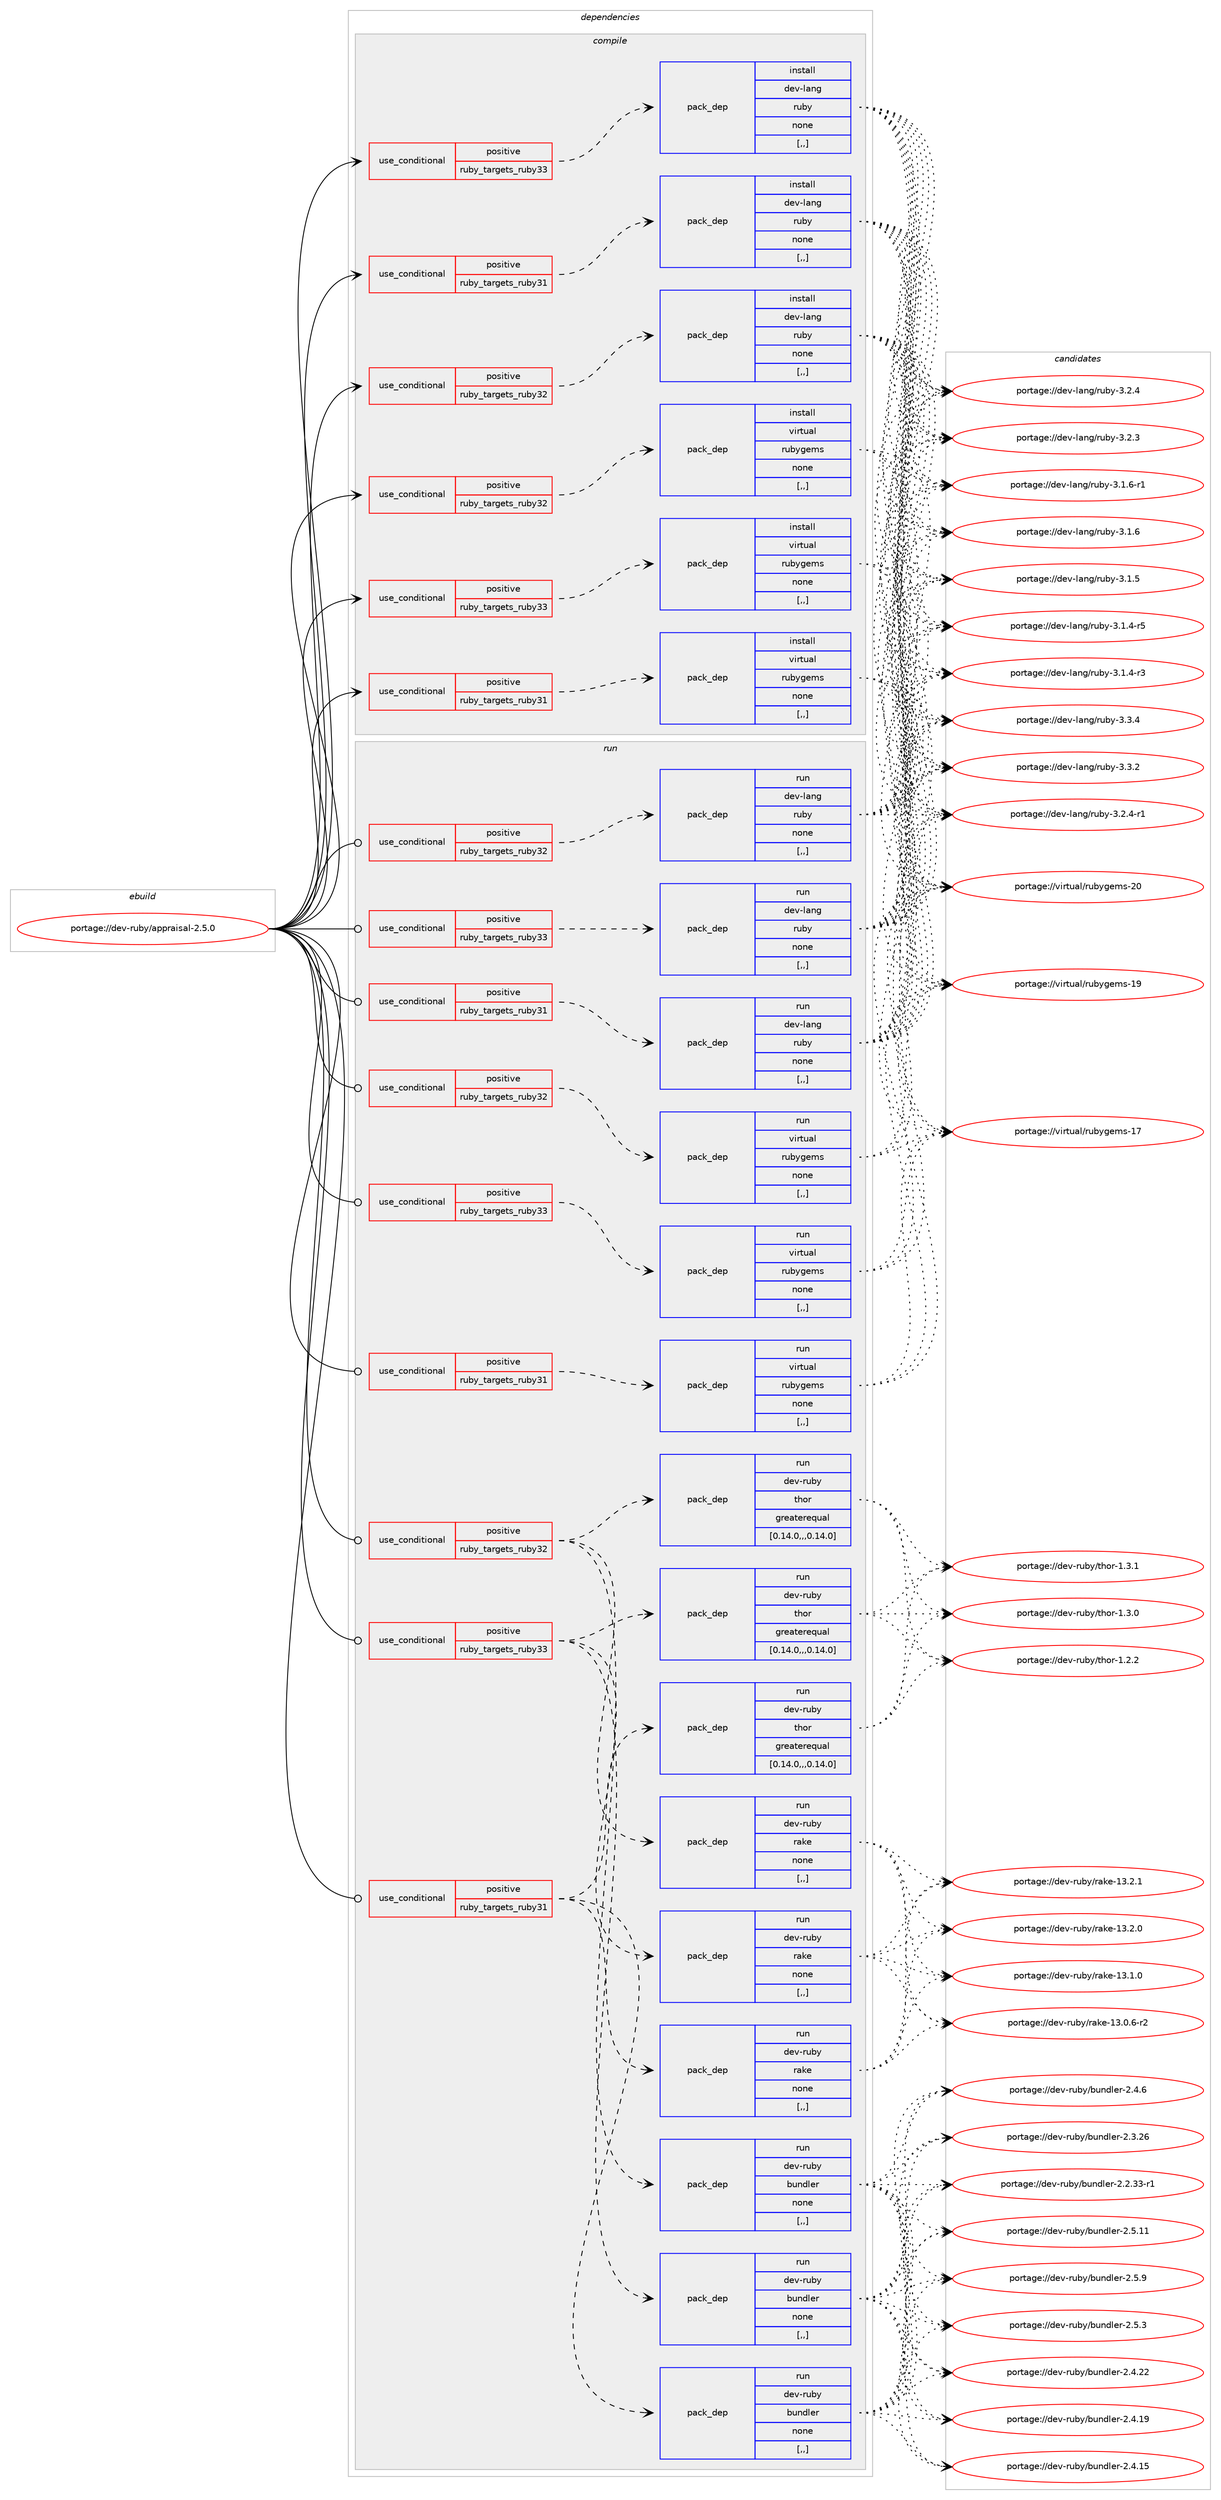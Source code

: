 digraph prolog {

# *************
# Graph options
# *************

newrank=true;
concentrate=true;
compound=true;
graph [rankdir=LR,fontname=Helvetica,fontsize=10,ranksep=1.5];#, ranksep=2.5, nodesep=0.2];
edge  [arrowhead=vee];
node  [fontname=Helvetica,fontsize=10];

# **********
# The ebuild
# **********

subgraph cluster_leftcol {
color=gray;
label=<<i>ebuild</i>>;
id [label="portage://dev-ruby/appraisal-2.5.0", color=red, width=4, href="../dev-ruby/appraisal-2.5.0.svg"];
}

# ****************
# The dependencies
# ****************

subgraph cluster_midcol {
color=gray;
label=<<i>dependencies</i>>;
subgraph cluster_compile {
fillcolor="#eeeeee";
style=filled;
label=<<i>compile</i>>;
subgraph cond44198 {
dependency175991 [label=<<TABLE BORDER="0" CELLBORDER="1" CELLSPACING="0" CELLPADDING="4"><TR><TD ROWSPAN="3" CELLPADDING="10">use_conditional</TD></TR><TR><TD>positive</TD></TR><TR><TD>ruby_targets_ruby31</TD></TR></TABLE>>, shape=none, color=red];
subgraph pack130504 {
dependency175992 [label=<<TABLE BORDER="0" CELLBORDER="1" CELLSPACING="0" CELLPADDING="4" WIDTH="220"><TR><TD ROWSPAN="6" CELLPADDING="30">pack_dep</TD></TR><TR><TD WIDTH="110">install</TD></TR><TR><TD>dev-lang</TD></TR><TR><TD>ruby</TD></TR><TR><TD>none</TD></TR><TR><TD>[,,]</TD></TR></TABLE>>, shape=none, color=blue];
}
dependency175991:e -> dependency175992:w [weight=20,style="dashed",arrowhead="vee"];
}
id:e -> dependency175991:w [weight=20,style="solid",arrowhead="vee"];
subgraph cond44199 {
dependency175993 [label=<<TABLE BORDER="0" CELLBORDER="1" CELLSPACING="0" CELLPADDING="4"><TR><TD ROWSPAN="3" CELLPADDING="10">use_conditional</TD></TR><TR><TD>positive</TD></TR><TR><TD>ruby_targets_ruby31</TD></TR></TABLE>>, shape=none, color=red];
subgraph pack130505 {
dependency175994 [label=<<TABLE BORDER="0" CELLBORDER="1" CELLSPACING="0" CELLPADDING="4" WIDTH="220"><TR><TD ROWSPAN="6" CELLPADDING="30">pack_dep</TD></TR><TR><TD WIDTH="110">install</TD></TR><TR><TD>virtual</TD></TR><TR><TD>rubygems</TD></TR><TR><TD>none</TD></TR><TR><TD>[,,]</TD></TR></TABLE>>, shape=none, color=blue];
}
dependency175993:e -> dependency175994:w [weight=20,style="dashed",arrowhead="vee"];
}
id:e -> dependency175993:w [weight=20,style="solid",arrowhead="vee"];
subgraph cond44200 {
dependency175995 [label=<<TABLE BORDER="0" CELLBORDER="1" CELLSPACING="0" CELLPADDING="4"><TR><TD ROWSPAN="3" CELLPADDING="10">use_conditional</TD></TR><TR><TD>positive</TD></TR><TR><TD>ruby_targets_ruby32</TD></TR></TABLE>>, shape=none, color=red];
subgraph pack130506 {
dependency175996 [label=<<TABLE BORDER="0" CELLBORDER="1" CELLSPACING="0" CELLPADDING="4" WIDTH="220"><TR><TD ROWSPAN="6" CELLPADDING="30">pack_dep</TD></TR><TR><TD WIDTH="110">install</TD></TR><TR><TD>dev-lang</TD></TR><TR><TD>ruby</TD></TR><TR><TD>none</TD></TR><TR><TD>[,,]</TD></TR></TABLE>>, shape=none, color=blue];
}
dependency175995:e -> dependency175996:w [weight=20,style="dashed",arrowhead="vee"];
}
id:e -> dependency175995:w [weight=20,style="solid",arrowhead="vee"];
subgraph cond44201 {
dependency175997 [label=<<TABLE BORDER="0" CELLBORDER="1" CELLSPACING="0" CELLPADDING="4"><TR><TD ROWSPAN="3" CELLPADDING="10">use_conditional</TD></TR><TR><TD>positive</TD></TR><TR><TD>ruby_targets_ruby32</TD></TR></TABLE>>, shape=none, color=red];
subgraph pack130507 {
dependency175998 [label=<<TABLE BORDER="0" CELLBORDER="1" CELLSPACING="0" CELLPADDING="4" WIDTH="220"><TR><TD ROWSPAN="6" CELLPADDING="30">pack_dep</TD></TR><TR><TD WIDTH="110">install</TD></TR><TR><TD>virtual</TD></TR><TR><TD>rubygems</TD></TR><TR><TD>none</TD></TR><TR><TD>[,,]</TD></TR></TABLE>>, shape=none, color=blue];
}
dependency175997:e -> dependency175998:w [weight=20,style="dashed",arrowhead="vee"];
}
id:e -> dependency175997:w [weight=20,style="solid",arrowhead="vee"];
subgraph cond44202 {
dependency175999 [label=<<TABLE BORDER="0" CELLBORDER="1" CELLSPACING="0" CELLPADDING="4"><TR><TD ROWSPAN="3" CELLPADDING="10">use_conditional</TD></TR><TR><TD>positive</TD></TR><TR><TD>ruby_targets_ruby33</TD></TR></TABLE>>, shape=none, color=red];
subgraph pack130508 {
dependency176000 [label=<<TABLE BORDER="0" CELLBORDER="1" CELLSPACING="0" CELLPADDING="4" WIDTH="220"><TR><TD ROWSPAN="6" CELLPADDING="30">pack_dep</TD></TR><TR><TD WIDTH="110">install</TD></TR><TR><TD>dev-lang</TD></TR><TR><TD>ruby</TD></TR><TR><TD>none</TD></TR><TR><TD>[,,]</TD></TR></TABLE>>, shape=none, color=blue];
}
dependency175999:e -> dependency176000:w [weight=20,style="dashed",arrowhead="vee"];
}
id:e -> dependency175999:w [weight=20,style="solid",arrowhead="vee"];
subgraph cond44203 {
dependency176001 [label=<<TABLE BORDER="0" CELLBORDER="1" CELLSPACING="0" CELLPADDING="4"><TR><TD ROWSPAN="3" CELLPADDING="10">use_conditional</TD></TR><TR><TD>positive</TD></TR><TR><TD>ruby_targets_ruby33</TD></TR></TABLE>>, shape=none, color=red];
subgraph pack130509 {
dependency176002 [label=<<TABLE BORDER="0" CELLBORDER="1" CELLSPACING="0" CELLPADDING="4" WIDTH="220"><TR><TD ROWSPAN="6" CELLPADDING="30">pack_dep</TD></TR><TR><TD WIDTH="110">install</TD></TR><TR><TD>virtual</TD></TR><TR><TD>rubygems</TD></TR><TR><TD>none</TD></TR><TR><TD>[,,]</TD></TR></TABLE>>, shape=none, color=blue];
}
dependency176001:e -> dependency176002:w [weight=20,style="dashed",arrowhead="vee"];
}
id:e -> dependency176001:w [weight=20,style="solid",arrowhead="vee"];
}
subgraph cluster_compileandrun {
fillcolor="#eeeeee";
style=filled;
label=<<i>compile and run</i>>;
}
subgraph cluster_run {
fillcolor="#eeeeee";
style=filled;
label=<<i>run</i>>;
subgraph cond44204 {
dependency176003 [label=<<TABLE BORDER="0" CELLBORDER="1" CELLSPACING="0" CELLPADDING="4"><TR><TD ROWSPAN="3" CELLPADDING="10">use_conditional</TD></TR><TR><TD>positive</TD></TR><TR><TD>ruby_targets_ruby31</TD></TR></TABLE>>, shape=none, color=red];
subgraph pack130510 {
dependency176004 [label=<<TABLE BORDER="0" CELLBORDER="1" CELLSPACING="0" CELLPADDING="4" WIDTH="220"><TR><TD ROWSPAN="6" CELLPADDING="30">pack_dep</TD></TR><TR><TD WIDTH="110">run</TD></TR><TR><TD>dev-lang</TD></TR><TR><TD>ruby</TD></TR><TR><TD>none</TD></TR><TR><TD>[,,]</TD></TR></TABLE>>, shape=none, color=blue];
}
dependency176003:e -> dependency176004:w [weight=20,style="dashed",arrowhead="vee"];
}
id:e -> dependency176003:w [weight=20,style="solid",arrowhead="odot"];
subgraph cond44205 {
dependency176005 [label=<<TABLE BORDER="0" CELLBORDER="1" CELLSPACING="0" CELLPADDING="4"><TR><TD ROWSPAN="3" CELLPADDING="10">use_conditional</TD></TR><TR><TD>positive</TD></TR><TR><TD>ruby_targets_ruby31</TD></TR></TABLE>>, shape=none, color=red];
subgraph pack130511 {
dependency176006 [label=<<TABLE BORDER="0" CELLBORDER="1" CELLSPACING="0" CELLPADDING="4" WIDTH="220"><TR><TD ROWSPAN="6" CELLPADDING="30">pack_dep</TD></TR><TR><TD WIDTH="110">run</TD></TR><TR><TD>dev-ruby</TD></TR><TR><TD>bundler</TD></TR><TR><TD>none</TD></TR><TR><TD>[,,]</TD></TR></TABLE>>, shape=none, color=blue];
}
dependency176005:e -> dependency176006:w [weight=20,style="dashed",arrowhead="vee"];
subgraph pack130512 {
dependency176007 [label=<<TABLE BORDER="0" CELLBORDER="1" CELLSPACING="0" CELLPADDING="4" WIDTH="220"><TR><TD ROWSPAN="6" CELLPADDING="30">pack_dep</TD></TR><TR><TD WIDTH="110">run</TD></TR><TR><TD>dev-ruby</TD></TR><TR><TD>rake</TD></TR><TR><TD>none</TD></TR><TR><TD>[,,]</TD></TR></TABLE>>, shape=none, color=blue];
}
dependency176005:e -> dependency176007:w [weight=20,style="dashed",arrowhead="vee"];
subgraph pack130513 {
dependency176008 [label=<<TABLE BORDER="0" CELLBORDER="1" CELLSPACING="0" CELLPADDING="4" WIDTH="220"><TR><TD ROWSPAN="6" CELLPADDING="30">pack_dep</TD></TR><TR><TD WIDTH="110">run</TD></TR><TR><TD>dev-ruby</TD></TR><TR><TD>thor</TD></TR><TR><TD>greaterequal</TD></TR><TR><TD>[0.14.0,,,0.14.0]</TD></TR></TABLE>>, shape=none, color=blue];
}
dependency176005:e -> dependency176008:w [weight=20,style="dashed",arrowhead="vee"];
}
id:e -> dependency176005:w [weight=20,style="solid",arrowhead="odot"];
subgraph cond44206 {
dependency176009 [label=<<TABLE BORDER="0" CELLBORDER="1" CELLSPACING="0" CELLPADDING="4"><TR><TD ROWSPAN="3" CELLPADDING="10">use_conditional</TD></TR><TR><TD>positive</TD></TR><TR><TD>ruby_targets_ruby31</TD></TR></TABLE>>, shape=none, color=red];
subgraph pack130514 {
dependency176010 [label=<<TABLE BORDER="0" CELLBORDER="1" CELLSPACING="0" CELLPADDING="4" WIDTH="220"><TR><TD ROWSPAN="6" CELLPADDING="30">pack_dep</TD></TR><TR><TD WIDTH="110">run</TD></TR><TR><TD>virtual</TD></TR><TR><TD>rubygems</TD></TR><TR><TD>none</TD></TR><TR><TD>[,,]</TD></TR></TABLE>>, shape=none, color=blue];
}
dependency176009:e -> dependency176010:w [weight=20,style="dashed",arrowhead="vee"];
}
id:e -> dependency176009:w [weight=20,style="solid",arrowhead="odot"];
subgraph cond44207 {
dependency176011 [label=<<TABLE BORDER="0" CELLBORDER="1" CELLSPACING="0" CELLPADDING="4"><TR><TD ROWSPAN="3" CELLPADDING="10">use_conditional</TD></TR><TR><TD>positive</TD></TR><TR><TD>ruby_targets_ruby32</TD></TR></TABLE>>, shape=none, color=red];
subgraph pack130515 {
dependency176012 [label=<<TABLE BORDER="0" CELLBORDER="1" CELLSPACING="0" CELLPADDING="4" WIDTH="220"><TR><TD ROWSPAN="6" CELLPADDING="30">pack_dep</TD></TR><TR><TD WIDTH="110">run</TD></TR><TR><TD>dev-lang</TD></TR><TR><TD>ruby</TD></TR><TR><TD>none</TD></TR><TR><TD>[,,]</TD></TR></TABLE>>, shape=none, color=blue];
}
dependency176011:e -> dependency176012:w [weight=20,style="dashed",arrowhead="vee"];
}
id:e -> dependency176011:w [weight=20,style="solid",arrowhead="odot"];
subgraph cond44208 {
dependency176013 [label=<<TABLE BORDER="0" CELLBORDER="1" CELLSPACING="0" CELLPADDING="4"><TR><TD ROWSPAN="3" CELLPADDING="10">use_conditional</TD></TR><TR><TD>positive</TD></TR><TR><TD>ruby_targets_ruby32</TD></TR></TABLE>>, shape=none, color=red];
subgraph pack130516 {
dependency176014 [label=<<TABLE BORDER="0" CELLBORDER="1" CELLSPACING="0" CELLPADDING="4" WIDTH="220"><TR><TD ROWSPAN="6" CELLPADDING="30">pack_dep</TD></TR><TR><TD WIDTH="110">run</TD></TR><TR><TD>dev-ruby</TD></TR><TR><TD>bundler</TD></TR><TR><TD>none</TD></TR><TR><TD>[,,]</TD></TR></TABLE>>, shape=none, color=blue];
}
dependency176013:e -> dependency176014:w [weight=20,style="dashed",arrowhead="vee"];
subgraph pack130517 {
dependency176015 [label=<<TABLE BORDER="0" CELLBORDER="1" CELLSPACING="0" CELLPADDING="4" WIDTH="220"><TR><TD ROWSPAN="6" CELLPADDING="30">pack_dep</TD></TR><TR><TD WIDTH="110">run</TD></TR><TR><TD>dev-ruby</TD></TR><TR><TD>rake</TD></TR><TR><TD>none</TD></TR><TR><TD>[,,]</TD></TR></TABLE>>, shape=none, color=blue];
}
dependency176013:e -> dependency176015:w [weight=20,style="dashed",arrowhead="vee"];
subgraph pack130518 {
dependency176016 [label=<<TABLE BORDER="0" CELLBORDER="1" CELLSPACING="0" CELLPADDING="4" WIDTH="220"><TR><TD ROWSPAN="6" CELLPADDING="30">pack_dep</TD></TR><TR><TD WIDTH="110">run</TD></TR><TR><TD>dev-ruby</TD></TR><TR><TD>thor</TD></TR><TR><TD>greaterequal</TD></TR><TR><TD>[0.14.0,,,0.14.0]</TD></TR></TABLE>>, shape=none, color=blue];
}
dependency176013:e -> dependency176016:w [weight=20,style="dashed",arrowhead="vee"];
}
id:e -> dependency176013:w [weight=20,style="solid",arrowhead="odot"];
subgraph cond44209 {
dependency176017 [label=<<TABLE BORDER="0" CELLBORDER="1" CELLSPACING="0" CELLPADDING="4"><TR><TD ROWSPAN="3" CELLPADDING="10">use_conditional</TD></TR><TR><TD>positive</TD></TR><TR><TD>ruby_targets_ruby32</TD></TR></TABLE>>, shape=none, color=red];
subgraph pack130519 {
dependency176018 [label=<<TABLE BORDER="0" CELLBORDER="1" CELLSPACING="0" CELLPADDING="4" WIDTH="220"><TR><TD ROWSPAN="6" CELLPADDING="30">pack_dep</TD></TR><TR><TD WIDTH="110">run</TD></TR><TR><TD>virtual</TD></TR><TR><TD>rubygems</TD></TR><TR><TD>none</TD></TR><TR><TD>[,,]</TD></TR></TABLE>>, shape=none, color=blue];
}
dependency176017:e -> dependency176018:w [weight=20,style="dashed",arrowhead="vee"];
}
id:e -> dependency176017:w [weight=20,style="solid",arrowhead="odot"];
subgraph cond44210 {
dependency176019 [label=<<TABLE BORDER="0" CELLBORDER="1" CELLSPACING="0" CELLPADDING="4"><TR><TD ROWSPAN="3" CELLPADDING="10">use_conditional</TD></TR><TR><TD>positive</TD></TR><TR><TD>ruby_targets_ruby33</TD></TR></TABLE>>, shape=none, color=red];
subgraph pack130520 {
dependency176020 [label=<<TABLE BORDER="0" CELLBORDER="1" CELLSPACING="0" CELLPADDING="4" WIDTH="220"><TR><TD ROWSPAN="6" CELLPADDING="30">pack_dep</TD></TR><TR><TD WIDTH="110">run</TD></TR><TR><TD>dev-lang</TD></TR><TR><TD>ruby</TD></TR><TR><TD>none</TD></TR><TR><TD>[,,]</TD></TR></TABLE>>, shape=none, color=blue];
}
dependency176019:e -> dependency176020:w [weight=20,style="dashed",arrowhead="vee"];
}
id:e -> dependency176019:w [weight=20,style="solid",arrowhead="odot"];
subgraph cond44211 {
dependency176021 [label=<<TABLE BORDER="0" CELLBORDER="1" CELLSPACING="0" CELLPADDING="4"><TR><TD ROWSPAN="3" CELLPADDING="10">use_conditional</TD></TR><TR><TD>positive</TD></TR><TR><TD>ruby_targets_ruby33</TD></TR></TABLE>>, shape=none, color=red];
subgraph pack130521 {
dependency176022 [label=<<TABLE BORDER="0" CELLBORDER="1" CELLSPACING="0" CELLPADDING="4" WIDTH="220"><TR><TD ROWSPAN="6" CELLPADDING="30">pack_dep</TD></TR><TR><TD WIDTH="110">run</TD></TR><TR><TD>dev-ruby</TD></TR><TR><TD>bundler</TD></TR><TR><TD>none</TD></TR><TR><TD>[,,]</TD></TR></TABLE>>, shape=none, color=blue];
}
dependency176021:e -> dependency176022:w [weight=20,style="dashed",arrowhead="vee"];
subgraph pack130522 {
dependency176023 [label=<<TABLE BORDER="0" CELLBORDER="1" CELLSPACING="0" CELLPADDING="4" WIDTH="220"><TR><TD ROWSPAN="6" CELLPADDING="30">pack_dep</TD></TR><TR><TD WIDTH="110">run</TD></TR><TR><TD>dev-ruby</TD></TR><TR><TD>rake</TD></TR><TR><TD>none</TD></TR><TR><TD>[,,]</TD></TR></TABLE>>, shape=none, color=blue];
}
dependency176021:e -> dependency176023:w [weight=20,style="dashed",arrowhead="vee"];
subgraph pack130523 {
dependency176024 [label=<<TABLE BORDER="0" CELLBORDER="1" CELLSPACING="0" CELLPADDING="4" WIDTH="220"><TR><TD ROWSPAN="6" CELLPADDING="30">pack_dep</TD></TR><TR><TD WIDTH="110">run</TD></TR><TR><TD>dev-ruby</TD></TR><TR><TD>thor</TD></TR><TR><TD>greaterequal</TD></TR><TR><TD>[0.14.0,,,0.14.0]</TD></TR></TABLE>>, shape=none, color=blue];
}
dependency176021:e -> dependency176024:w [weight=20,style="dashed",arrowhead="vee"];
}
id:e -> dependency176021:w [weight=20,style="solid",arrowhead="odot"];
subgraph cond44212 {
dependency176025 [label=<<TABLE BORDER="0" CELLBORDER="1" CELLSPACING="0" CELLPADDING="4"><TR><TD ROWSPAN="3" CELLPADDING="10">use_conditional</TD></TR><TR><TD>positive</TD></TR><TR><TD>ruby_targets_ruby33</TD></TR></TABLE>>, shape=none, color=red];
subgraph pack130524 {
dependency176026 [label=<<TABLE BORDER="0" CELLBORDER="1" CELLSPACING="0" CELLPADDING="4" WIDTH="220"><TR><TD ROWSPAN="6" CELLPADDING="30">pack_dep</TD></TR><TR><TD WIDTH="110">run</TD></TR><TR><TD>virtual</TD></TR><TR><TD>rubygems</TD></TR><TR><TD>none</TD></TR><TR><TD>[,,]</TD></TR></TABLE>>, shape=none, color=blue];
}
dependency176025:e -> dependency176026:w [weight=20,style="dashed",arrowhead="vee"];
}
id:e -> dependency176025:w [weight=20,style="solid",arrowhead="odot"];
}
}

# **************
# The candidates
# **************

subgraph cluster_choices {
rank=same;
color=gray;
label=<<i>candidates</i>>;

subgraph choice130504 {
color=black;
nodesep=1;
choice10010111845108971101034711411798121455146514652 [label="portage://dev-lang/ruby-3.3.4", color=red, width=4,href="../dev-lang/ruby-3.3.4.svg"];
choice10010111845108971101034711411798121455146514650 [label="portage://dev-lang/ruby-3.3.2", color=red, width=4,href="../dev-lang/ruby-3.3.2.svg"];
choice100101118451089711010347114117981214551465046524511449 [label="portage://dev-lang/ruby-3.2.4-r1", color=red, width=4,href="../dev-lang/ruby-3.2.4-r1.svg"];
choice10010111845108971101034711411798121455146504652 [label="portage://dev-lang/ruby-3.2.4", color=red, width=4,href="../dev-lang/ruby-3.2.4.svg"];
choice10010111845108971101034711411798121455146504651 [label="portage://dev-lang/ruby-3.2.3", color=red, width=4,href="../dev-lang/ruby-3.2.3.svg"];
choice100101118451089711010347114117981214551464946544511449 [label="portage://dev-lang/ruby-3.1.6-r1", color=red, width=4,href="../dev-lang/ruby-3.1.6-r1.svg"];
choice10010111845108971101034711411798121455146494654 [label="portage://dev-lang/ruby-3.1.6", color=red, width=4,href="../dev-lang/ruby-3.1.6.svg"];
choice10010111845108971101034711411798121455146494653 [label="portage://dev-lang/ruby-3.1.5", color=red, width=4,href="../dev-lang/ruby-3.1.5.svg"];
choice100101118451089711010347114117981214551464946524511453 [label="portage://dev-lang/ruby-3.1.4-r5", color=red, width=4,href="../dev-lang/ruby-3.1.4-r5.svg"];
choice100101118451089711010347114117981214551464946524511451 [label="portage://dev-lang/ruby-3.1.4-r3", color=red, width=4,href="../dev-lang/ruby-3.1.4-r3.svg"];
dependency175992:e -> choice10010111845108971101034711411798121455146514652:w [style=dotted,weight="100"];
dependency175992:e -> choice10010111845108971101034711411798121455146514650:w [style=dotted,weight="100"];
dependency175992:e -> choice100101118451089711010347114117981214551465046524511449:w [style=dotted,weight="100"];
dependency175992:e -> choice10010111845108971101034711411798121455146504652:w [style=dotted,weight="100"];
dependency175992:e -> choice10010111845108971101034711411798121455146504651:w [style=dotted,weight="100"];
dependency175992:e -> choice100101118451089711010347114117981214551464946544511449:w [style=dotted,weight="100"];
dependency175992:e -> choice10010111845108971101034711411798121455146494654:w [style=dotted,weight="100"];
dependency175992:e -> choice10010111845108971101034711411798121455146494653:w [style=dotted,weight="100"];
dependency175992:e -> choice100101118451089711010347114117981214551464946524511453:w [style=dotted,weight="100"];
dependency175992:e -> choice100101118451089711010347114117981214551464946524511451:w [style=dotted,weight="100"];
}
subgraph choice130505 {
color=black;
nodesep=1;
choice118105114116117971084711411798121103101109115455048 [label="portage://virtual/rubygems-20", color=red, width=4,href="../virtual/rubygems-20.svg"];
choice118105114116117971084711411798121103101109115454957 [label="portage://virtual/rubygems-19", color=red, width=4,href="../virtual/rubygems-19.svg"];
choice118105114116117971084711411798121103101109115454955 [label="portage://virtual/rubygems-17", color=red, width=4,href="../virtual/rubygems-17.svg"];
dependency175994:e -> choice118105114116117971084711411798121103101109115455048:w [style=dotted,weight="100"];
dependency175994:e -> choice118105114116117971084711411798121103101109115454957:w [style=dotted,weight="100"];
dependency175994:e -> choice118105114116117971084711411798121103101109115454955:w [style=dotted,weight="100"];
}
subgraph choice130506 {
color=black;
nodesep=1;
choice10010111845108971101034711411798121455146514652 [label="portage://dev-lang/ruby-3.3.4", color=red, width=4,href="../dev-lang/ruby-3.3.4.svg"];
choice10010111845108971101034711411798121455146514650 [label="portage://dev-lang/ruby-3.3.2", color=red, width=4,href="../dev-lang/ruby-3.3.2.svg"];
choice100101118451089711010347114117981214551465046524511449 [label="portage://dev-lang/ruby-3.2.4-r1", color=red, width=4,href="../dev-lang/ruby-3.2.4-r1.svg"];
choice10010111845108971101034711411798121455146504652 [label="portage://dev-lang/ruby-3.2.4", color=red, width=4,href="../dev-lang/ruby-3.2.4.svg"];
choice10010111845108971101034711411798121455146504651 [label="portage://dev-lang/ruby-3.2.3", color=red, width=4,href="../dev-lang/ruby-3.2.3.svg"];
choice100101118451089711010347114117981214551464946544511449 [label="portage://dev-lang/ruby-3.1.6-r1", color=red, width=4,href="../dev-lang/ruby-3.1.6-r1.svg"];
choice10010111845108971101034711411798121455146494654 [label="portage://dev-lang/ruby-3.1.6", color=red, width=4,href="../dev-lang/ruby-3.1.6.svg"];
choice10010111845108971101034711411798121455146494653 [label="portage://dev-lang/ruby-3.1.5", color=red, width=4,href="../dev-lang/ruby-3.1.5.svg"];
choice100101118451089711010347114117981214551464946524511453 [label="portage://dev-lang/ruby-3.1.4-r5", color=red, width=4,href="../dev-lang/ruby-3.1.4-r5.svg"];
choice100101118451089711010347114117981214551464946524511451 [label="portage://dev-lang/ruby-3.1.4-r3", color=red, width=4,href="../dev-lang/ruby-3.1.4-r3.svg"];
dependency175996:e -> choice10010111845108971101034711411798121455146514652:w [style=dotted,weight="100"];
dependency175996:e -> choice10010111845108971101034711411798121455146514650:w [style=dotted,weight="100"];
dependency175996:e -> choice100101118451089711010347114117981214551465046524511449:w [style=dotted,weight="100"];
dependency175996:e -> choice10010111845108971101034711411798121455146504652:w [style=dotted,weight="100"];
dependency175996:e -> choice10010111845108971101034711411798121455146504651:w [style=dotted,weight="100"];
dependency175996:e -> choice100101118451089711010347114117981214551464946544511449:w [style=dotted,weight="100"];
dependency175996:e -> choice10010111845108971101034711411798121455146494654:w [style=dotted,weight="100"];
dependency175996:e -> choice10010111845108971101034711411798121455146494653:w [style=dotted,weight="100"];
dependency175996:e -> choice100101118451089711010347114117981214551464946524511453:w [style=dotted,weight="100"];
dependency175996:e -> choice100101118451089711010347114117981214551464946524511451:w [style=dotted,weight="100"];
}
subgraph choice130507 {
color=black;
nodesep=1;
choice118105114116117971084711411798121103101109115455048 [label="portage://virtual/rubygems-20", color=red, width=4,href="../virtual/rubygems-20.svg"];
choice118105114116117971084711411798121103101109115454957 [label="portage://virtual/rubygems-19", color=red, width=4,href="../virtual/rubygems-19.svg"];
choice118105114116117971084711411798121103101109115454955 [label="portage://virtual/rubygems-17", color=red, width=4,href="../virtual/rubygems-17.svg"];
dependency175998:e -> choice118105114116117971084711411798121103101109115455048:w [style=dotted,weight="100"];
dependency175998:e -> choice118105114116117971084711411798121103101109115454957:w [style=dotted,weight="100"];
dependency175998:e -> choice118105114116117971084711411798121103101109115454955:w [style=dotted,weight="100"];
}
subgraph choice130508 {
color=black;
nodesep=1;
choice10010111845108971101034711411798121455146514652 [label="portage://dev-lang/ruby-3.3.4", color=red, width=4,href="../dev-lang/ruby-3.3.4.svg"];
choice10010111845108971101034711411798121455146514650 [label="portage://dev-lang/ruby-3.3.2", color=red, width=4,href="../dev-lang/ruby-3.3.2.svg"];
choice100101118451089711010347114117981214551465046524511449 [label="portage://dev-lang/ruby-3.2.4-r1", color=red, width=4,href="../dev-lang/ruby-3.2.4-r1.svg"];
choice10010111845108971101034711411798121455146504652 [label="portage://dev-lang/ruby-3.2.4", color=red, width=4,href="../dev-lang/ruby-3.2.4.svg"];
choice10010111845108971101034711411798121455146504651 [label="portage://dev-lang/ruby-3.2.3", color=red, width=4,href="../dev-lang/ruby-3.2.3.svg"];
choice100101118451089711010347114117981214551464946544511449 [label="portage://dev-lang/ruby-3.1.6-r1", color=red, width=4,href="../dev-lang/ruby-3.1.6-r1.svg"];
choice10010111845108971101034711411798121455146494654 [label="portage://dev-lang/ruby-3.1.6", color=red, width=4,href="../dev-lang/ruby-3.1.6.svg"];
choice10010111845108971101034711411798121455146494653 [label="portage://dev-lang/ruby-3.1.5", color=red, width=4,href="../dev-lang/ruby-3.1.5.svg"];
choice100101118451089711010347114117981214551464946524511453 [label="portage://dev-lang/ruby-3.1.4-r5", color=red, width=4,href="../dev-lang/ruby-3.1.4-r5.svg"];
choice100101118451089711010347114117981214551464946524511451 [label="portage://dev-lang/ruby-3.1.4-r3", color=red, width=4,href="../dev-lang/ruby-3.1.4-r3.svg"];
dependency176000:e -> choice10010111845108971101034711411798121455146514652:w [style=dotted,weight="100"];
dependency176000:e -> choice10010111845108971101034711411798121455146514650:w [style=dotted,weight="100"];
dependency176000:e -> choice100101118451089711010347114117981214551465046524511449:w [style=dotted,weight="100"];
dependency176000:e -> choice10010111845108971101034711411798121455146504652:w [style=dotted,weight="100"];
dependency176000:e -> choice10010111845108971101034711411798121455146504651:w [style=dotted,weight="100"];
dependency176000:e -> choice100101118451089711010347114117981214551464946544511449:w [style=dotted,weight="100"];
dependency176000:e -> choice10010111845108971101034711411798121455146494654:w [style=dotted,weight="100"];
dependency176000:e -> choice10010111845108971101034711411798121455146494653:w [style=dotted,weight="100"];
dependency176000:e -> choice100101118451089711010347114117981214551464946524511453:w [style=dotted,weight="100"];
dependency176000:e -> choice100101118451089711010347114117981214551464946524511451:w [style=dotted,weight="100"];
}
subgraph choice130509 {
color=black;
nodesep=1;
choice118105114116117971084711411798121103101109115455048 [label="portage://virtual/rubygems-20", color=red, width=4,href="../virtual/rubygems-20.svg"];
choice118105114116117971084711411798121103101109115454957 [label="portage://virtual/rubygems-19", color=red, width=4,href="../virtual/rubygems-19.svg"];
choice118105114116117971084711411798121103101109115454955 [label="portage://virtual/rubygems-17", color=red, width=4,href="../virtual/rubygems-17.svg"];
dependency176002:e -> choice118105114116117971084711411798121103101109115455048:w [style=dotted,weight="100"];
dependency176002:e -> choice118105114116117971084711411798121103101109115454957:w [style=dotted,weight="100"];
dependency176002:e -> choice118105114116117971084711411798121103101109115454955:w [style=dotted,weight="100"];
}
subgraph choice130510 {
color=black;
nodesep=1;
choice10010111845108971101034711411798121455146514652 [label="portage://dev-lang/ruby-3.3.4", color=red, width=4,href="../dev-lang/ruby-3.3.4.svg"];
choice10010111845108971101034711411798121455146514650 [label="portage://dev-lang/ruby-3.3.2", color=red, width=4,href="../dev-lang/ruby-3.3.2.svg"];
choice100101118451089711010347114117981214551465046524511449 [label="portage://dev-lang/ruby-3.2.4-r1", color=red, width=4,href="../dev-lang/ruby-3.2.4-r1.svg"];
choice10010111845108971101034711411798121455146504652 [label="portage://dev-lang/ruby-3.2.4", color=red, width=4,href="../dev-lang/ruby-3.2.4.svg"];
choice10010111845108971101034711411798121455146504651 [label="portage://dev-lang/ruby-3.2.3", color=red, width=4,href="../dev-lang/ruby-3.2.3.svg"];
choice100101118451089711010347114117981214551464946544511449 [label="portage://dev-lang/ruby-3.1.6-r1", color=red, width=4,href="../dev-lang/ruby-3.1.6-r1.svg"];
choice10010111845108971101034711411798121455146494654 [label="portage://dev-lang/ruby-3.1.6", color=red, width=4,href="../dev-lang/ruby-3.1.6.svg"];
choice10010111845108971101034711411798121455146494653 [label="portage://dev-lang/ruby-3.1.5", color=red, width=4,href="../dev-lang/ruby-3.1.5.svg"];
choice100101118451089711010347114117981214551464946524511453 [label="portage://dev-lang/ruby-3.1.4-r5", color=red, width=4,href="../dev-lang/ruby-3.1.4-r5.svg"];
choice100101118451089711010347114117981214551464946524511451 [label="portage://dev-lang/ruby-3.1.4-r3", color=red, width=4,href="../dev-lang/ruby-3.1.4-r3.svg"];
dependency176004:e -> choice10010111845108971101034711411798121455146514652:w [style=dotted,weight="100"];
dependency176004:e -> choice10010111845108971101034711411798121455146514650:w [style=dotted,weight="100"];
dependency176004:e -> choice100101118451089711010347114117981214551465046524511449:w [style=dotted,weight="100"];
dependency176004:e -> choice10010111845108971101034711411798121455146504652:w [style=dotted,weight="100"];
dependency176004:e -> choice10010111845108971101034711411798121455146504651:w [style=dotted,weight="100"];
dependency176004:e -> choice100101118451089711010347114117981214551464946544511449:w [style=dotted,weight="100"];
dependency176004:e -> choice10010111845108971101034711411798121455146494654:w [style=dotted,weight="100"];
dependency176004:e -> choice10010111845108971101034711411798121455146494653:w [style=dotted,weight="100"];
dependency176004:e -> choice100101118451089711010347114117981214551464946524511453:w [style=dotted,weight="100"];
dependency176004:e -> choice100101118451089711010347114117981214551464946524511451:w [style=dotted,weight="100"];
}
subgraph choice130511 {
color=black;
nodesep=1;
choice1001011184511411798121479811711010010810111445504653464949 [label="portage://dev-ruby/bundler-2.5.11", color=red, width=4,href="../dev-ruby/bundler-2.5.11.svg"];
choice10010111845114117981214798117110100108101114455046534657 [label="portage://dev-ruby/bundler-2.5.9", color=red, width=4,href="../dev-ruby/bundler-2.5.9.svg"];
choice10010111845114117981214798117110100108101114455046534651 [label="portage://dev-ruby/bundler-2.5.3", color=red, width=4,href="../dev-ruby/bundler-2.5.3.svg"];
choice1001011184511411798121479811711010010810111445504652465050 [label="portage://dev-ruby/bundler-2.4.22", color=red, width=4,href="../dev-ruby/bundler-2.4.22.svg"];
choice1001011184511411798121479811711010010810111445504652464957 [label="portage://dev-ruby/bundler-2.4.19", color=red, width=4,href="../dev-ruby/bundler-2.4.19.svg"];
choice1001011184511411798121479811711010010810111445504652464953 [label="portage://dev-ruby/bundler-2.4.15", color=red, width=4,href="../dev-ruby/bundler-2.4.15.svg"];
choice10010111845114117981214798117110100108101114455046524654 [label="portage://dev-ruby/bundler-2.4.6", color=red, width=4,href="../dev-ruby/bundler-2.4.6.svg"];
choice1001011184511411798121479811711010010810111445504651465054 [label="portage://dev-ruby/bundler-2.3.26", color=red, width=4,href="../dev-ruby/bundler-2.3.26.svg"];
choice10010111845114117981214798117110100108101114455046504651514511449 [label="portage://dev-ruby/bundler-2.2.33-r1", color=red, width=4,href="../dev-ruby/bundler-2.2.33-r1.svg"];
dependency176006:e -> choice1001011184511411798121479811711010010810111445504653464949:w [style=dotted,weight="100"];
dependency176006:e -> choice10010111845114117981214798117110100108101114455046534657:w [style=dotted,weight="100"];
dependency176006:e -> choice10010111845114117981214798117110100108101114455046534651:w [style=dotted,weight="100"];
dependency176006:e -> choice1001011184511411798121479811711010010810111445504652465050:w [style=dotted,weight="100"];
dependency176006:e -> choice1001011184511411798121479811711010010810111445504652464957:w [style=dotted,weight="100"];
dependency176006:e -> choice1001011184511411798121479811711010010810111445504652464953:w [style=dotted,weight="100"];
dependency176006:e -> choice10010111845114117981214798117110100108101114455046524654:w [style=dotted,weight="100"];
dependency176006:e -> choice1001011184511411798121479811711010010810111445504651465054:w [style=dotted,weight="100"];
dependency176006:e -> choice10010111845114117981214798117110100108101114455046504651514511449:w [style=dotted,weight="100"];
}
subgraph choice130512 {
color=black;
nodesep=1;
choice1001011184511411798121471149710710145495146504649 [label="portage://dev-ruby/rake-13.2.1", color=red, width=4,href="../dev-ruby/rake-13.2.1.svg"];
choice1001011184511411798121471149710710145495146504648 [label="portage://dev-ruby/rake-13.2.0", color=red, width=4,href="../dev-ruby/rake-13.2.0.svg"];
choice1001011184511411798121471149710710145495146494648 [label="portage://dev-ruby/rake-13.1.0", color=red, width=4,href="../dev-ruby/rake-13.1.0.svg"];
choice10010111845114117981214711497107101454951464846544511450 [label="portage://dev-ruby/rake-13.0.6-r2", color=red, width=4,href="../dev-ruby/rake-13.0.6-r2.svg"];
dependency176007:e -> choice1001011184511411798121471149710710145495146504649:w [style=dotted,weight="100"];
dependency176007:e -> choice1001011184511411798121471149710710145495146504648:w [style=dotted,weight="100"];
dependency176007:e -> choice1001011184511411798121471149710710145495146494648:w [style=dotted,weight="100"];
dependency176007:e -> choice10010111845114117981214711497107101454951464846544511450:w [style=dotted,weight="100"];
}
subgraph choice130513 {
color=black;
nodesep=1;
choice100101118451141179812147116104111114454946514649 [label="portage://dev-ruby/thor-1.3.1", color=red, width=4,href="../dev-ruby/thor-1.3.1.svg"];
choice100101118451141179812147116104111114454946514648 [label="portage://dev-ruby/thor-1.3.0", color=red, width=4,href="../dev-ruby/thor-1.3.0.svg"];
choice100101118451141179812147116104111114454946504650 [label="portage://dev-ruby/thor-1.2.2", color=red, width=4,href="../dev-ruby/thor-1.2.2.svg"];
dependency176008:e -> choice100101118451141179812147116104111114454946514649:w [style=dotted,weight="100"];
dependency176008:e -> choice100101118451141179812147116104111114454946514648:w [style=dotted,weight="100"];
dependency176008:e -> choice100101118451141179812147116104111114454946504650:w [style=dotted,weight="100"];
}
subgraph choice130514 {
color=black;
nodesep=1;
choice118105114116117971084711411798121103101109115455048 [label="portage://virtual/rubygems-20", color=red, width=4,href="../virtual/rubygems-20.svg"];
choice118105114116117971084711411798121103101109115454957 [label="portage://virtual/rubygems-19", color=red, width=4,href="../virtual/rubygems-19.svg"];
choice118105114116117971084711411798121103101109115454955 [label="portage://virtual/rubygems-17", color=red, width=4,href="../virtual/rubygems-17.svg"];
dependency176010:e -> choice118105114116117971084711411798121103101109115455048:w [style=dotted,weight="100"];
dependency176010:e -> choice118105114116117971084711411798121103101109115454957:w [style=dotted,weight="100"];
dependency176010:e -> choice118105114116117971084711411798121103101109115454955:w [style=dotted,weight="100"];
}
subgraph choice130515 {
color=black;
nodesep=1;
choice10010111845108971101034711411798121455146514652 [label="portage://dev-lang/ruby-3.3.4", color=red, width=4,href="../dev-lang/ruby-3.3.4.svg"];
choice10010111845108971101034711411798121455146514650 [label="portage://dev-lang/ruby-3.3.2", color=red, width=4,href="../dev-lang/ruby-3.3.2.svg"];
choice100101118451089711010347114117981214551465046524511449 [label="portage://dev-lang/ruby-3.2.4-r1", color=red, width=4,href="../dev-lang/ruby-3.2.4-r1.svg"];
choice10010111845108971101034711411798121455146504652 [label="portage://dev-lang/ruby-3.2.4", color=red, width=4,href="../dev-lang/ruby-3.2.4.svg"];
choice10010111845108971101034711411798121455146504651 [label="portage://dev-lang/ruby-3.2.3", color=red, width=4,href="../dev-lang/ruby-3.2.3.svg"];
choice100101118451089711010347114117981214551464946544511449 [label="portage://dev-lang/ruby-3.1.6-r1", color=red, width=4,href="../dev-lang/ruby-3.1.6-r1.svg"];
choice10010111845108971101034711411798121455146494654 [label="portage://dev-lang/ruby-3.1.6", color=red, width=4,href="../dev-lang/ruby-3.1.6.svg"];
choice10010111845108971101034711411798121455146494653 [label="portage://dev-lang/ruby-3.1.5", color=red, width=4,href="../dev-lang/ruby-3.1.5.svg"];
choice100101118451089711010347114117981214551464946524511453 [label="portage://dev-lang/ruby-3.1.4-r5", color=red, width=4,href="../dev-lang/ruby-3.1.4-r5.svg"];
choice100101118451089711010347114117981214551464946524511451 [label="portage://dev-lang/ruby-3.1.4-r3", color=red, width=4,href="../dev-lang/ruby-3.1.4-r3.svg"];
dependency176012:e -> choice10010111845108971101034711411798121455146514652:w [style=dotted,weight="100"];
dependency176012:e -> choice10010111845108971101034711411798121455146514650:w [style=dotted,weight="100"];
dependency176012:e -> choice100101118451089711010347114117981214551465046524511449:w [style=dotted,weight="100"];
dependency176012:e -> choice10010111845108971101034711411798121455146504652:w [style=dotted,weight="100"];
dependency176012:e -> choice10010111845108971101034711411798121455146504651:w [style=dotted,weight="100"];
dependency176012:e -> choice100101118451089711010347114117981214551464946544511449:w [style=dotted,weight="100"];
dependency176012:e -> choice10010111845108971101034711411798121455146494654:w [style=dotted,weight="100"];
dependency176012:e -> choice10010111845108971101034711411798121455146494653:w [style=dotted,weight="100"];
dependency176012:e -> choice100101118451089711010347114117981214551464946524511453:w [style=dotted,weight="100"];
dependency176012:e -> choice100101118451089711010347114117981214551464946524511451:w [style=dotted,weight="100"];
}
subgraph choice130516 {
color=black;
nodesep=1;
choice1001011184511411798121479811711010010810111445504653464949 [label="portage://dev-ruby/bundler-2.5.11", color=red, width=4,href="../dev-ruby/bundler-2.5.11.svg"];
choice10010111845114117981214798117110100108101114455046534657 [label="portage://dev-ruby/bundler-2.5.9", color=red, width=4,href="../dev-ruby/bundler-2.5.9.svg"];
choice10010111845114117981214798117110100108101114455046534651 [label="portage://dev-ruby/bundler-2.5.3", color=red, width=4,href="../dev-ruby/bundler-2.5.3.svg"];
choice1001011184511411798121479811711010010810111445504652465050 [label="portage://dev-ruby/bundler-2.4.22", color=red, width=4,href="../dev-ruby/bundler-2.4.22.svg"];
choice1001011184511411798121479811711010010810111445504652464957 [label="portage://dev-ruby/bundler-2.4.19", color=red, width=4,href="../dev-ruby/bundler-2.4.19.svg"];
choice1001011184511411798121479811711010010810111445504652464953 [label="portage://dev-ruby/bundler-2.4.15", color=red, width=4,href="../dev-ruby/bundler-2.4.15.svg"];
choice10010111845114117981214798117110100108101114455046524654 [label="portage://dev-ruby/bundler-2.4.6", color=red, width=4,href="../dev-ruby/bundler-2.4.6.svg"];
choice1001011184511411798121479811711010010810111445504651465054 [label="portage://dev-ruby/bundler-2.3.26", color=red, width=4,href="../dev-ruby/bundler-2.3.26.svg"];
choice10010111845114117981214798117110100108101114455046504651514511449 [label="portage://dev-ruby/bundler-2.2.33-r1", color=red, width=4,href="../dev-ruby/bundler-2.2.33-r1.svg"];
dependency176014:e -> choice1001011184511411798121479811711010010810111445504653464949:w [style=dotted,weight="100"];
dependency176014:e -> choice10010111845114117981214798117110100108101114455046534657:w [style=dotted,weight="100"];
dependency176014:e -> choice10010111845114117981214798117110100108101114455046534651:w [style=dotted,weight="100"];
dependency176014:e -> choice1001011184511411798121479811711010010810111445504652465050:w [style=dotted,weight="100"];
dependency176014:e -> choice1001011184511411798121479811711010010810111445504652464957:w [style=dotted,weight="100"];
dependency176014:e -> choice1001011184511411798121479811711010010810111445504652464953:w [style=dotted,weight="100"];
dependency176014:e -> choice10010111845114117981214798117110100108101114455046524654:w [style=dotted,weight="100"];
dependency176014:e -> choice1001011184511411798121479811711010010810111445504651465054:w [style=dotted,weight="100"];
dependency176014:e -> choice10010111845114117981214798117110100108101114455046504651514511449:w [style=dotted,weight="100"];
}
subgraph choice130517 {
color=black;
nodesep=1;
choice1001011184511411798121471149710710145495146504649 [label="portage://dev-ruby/rake-13.2.1", color=red, width=4,href="../dev-ruby/rake-13.2.1.svg"];
choice1001011184511411798121471149710710145495146504648 [label="portage://dev-ruby/rake-13.2.0", color=red, width=4,href="../dev-ruby/rake-13.2.0.svg"];
choice1001011184511411798121471149710710145495146494648 [label="portage://dev-ruby/rake-13.1.0", color=red, width=4,href="../dev-ruby/rake-13.1.0.svg"];
choice10010111845114117981214711497107101454951464846544511450 [label="portage://dev-ruby/rake-13.0.6-r2", color=red, width=4,href="../dev-ruby/rake-13.0.6-r2.svg"];
dependency176015:e -> choice1001011184511411798121471149710710145495146504649:w [style=dotted,weight="100"];
dependency176015:e -> choice1001011184511411798121471149710710145495146504648:w [style=dotted,weight="100"];
dependency176015:e -> choice1001011184511411798121471149710710145495146494648:w [style=dotted,weight="100"];
dependency176015:e -> choice10010111845114117981214711497107101454951464846544511450:w [style=dotted,weight="100"];
}
subgraph choice130518 {
color=black;
nodesep=1;
choice100101118451141179812147116104111114454946514649 [label="portage://dev-ruby/thor-1.3.1", color=red, width=4,href="../dev-ruby/thor-1.3.1.svg"];
choice100101118451141179812147116104111114454946514648 [label="portage://dev-ruby/thor-1.3.0", color=red, width=4,href="../dev-ruby/thor-1.3.0.svg"];
choice100101118451141179812147116104111114454946504650 [label="portage://dev-ruby/thor-1.2.2", color=red, width=4,href="../dev-ruby/thor-1.2.2.svg"];
dependency176016:e -> choice100101118451141179812147116104111114454946514649:w [style=dotted,weight="100"];
dependency176016:e -> choice100101118451141179812147116104111114454946514648:w [style=dotted,weight="100"];
dependency176016:e -> choice100101118451141179812147116104111114454946504650:w [style=dotted,weight="100"];
}
subgraph choice130519 {
color=black;
nodesep=1;
choice118105114116117971084711411798121103101109115455048 [label="portage://virtual/rubygems-20", color=red, width=4,href="../virtual/rubygems-20.svg"];
choice118105114116117971084711411798121103101109115454957 [label="portage://virtual/rubygems-19", color=red, width=4,href="../virtual/rubygems-19.svg"];
choice118105114116117971084711411798121103101109115454955 [label="portage://virtual/rubygems-17", color=red, width=4,href="../virtual/rubygems-17.svg"];
dependency176018:e -> choice118105114116117971084711411798121103101109115455048:w [style=dotted,weight="100"];
dependency176018:e -> choice118105114116117971084711411798121103101109115454957:w [style=dotted,weight="100"];
dependency176018:e -> choice118105114116117971084711411798121103101109115454955:w [style=dotted,weight="100"];
}
subgraph choice130520 {
color=black;
nodesep=1;
choice10010111845108971101034711411798121455146514652 [label="portage://dev-lang/ruby-3.3.4", color=red, width=4,href="../dev-lang/ruby-3.3.4.svg"];
choice10010111845108971101034711411798121455146514650 [label="portage://dev-lang/ruby-3.3.2", color=red, width=4,href="../dev-lang/ruby-3.3.2.svg"];
choice100101118451089711010347114117981214551465046524511449 [label="portage://dev-lang/ruby-3.2.4-r1", color=red, width=4,href="../dev-lang/ruby-3.2.4-r1.svg"];
choice10010111845108971101034711411798121455146504652 [label="portage://dev-lang/ruby-3.2.4", color=red, width=4,href="../dev-lang/ruby-3.2.4.svg"];
choice10010111845108971101034711411798121455146504651 [label="portage://dev-lang/ruby-3.2.3", color=red, width=4,href="../dev-lang/ruby-3.2.3.svg"];
choice100101118451089711010347114117981214551464946544511449 [label="portage://dev-lang/ruby-3.1.6-r1", color=red, width=4,href="../dev-lang/ruby-3.1.6-r1.svg"];
choice10010111845108971101034711411798121455146494654 [label="portage://dev-lang/ruby-3.1.6", color=red, width=4,href="../dev-lang/ruby-3.1.6.svg"];
choice10010111845108971101034711411798121455146494653 [label="portage://dev-lang/ruby-3.1.5", color=red, width=4,href="../dev-lang/ruby-3.1.5.svg"];
choice100101118451089711010347114117981214551464946524511453 [label="portage://dev-lang/ruby-3.1.4-r5", color=red, width=4,href="../dev-lang/ruby-3.1.4-r5.svg"];
choice100101118451089711010347114117981214551464946524511451 [label="portage://dev-lang/ruby-3.1.4-r3", color=red, width=4,href="../dev-lang/ruby-3.1.4-r3.svg"];
dependency176020:e -> choice10010111845108971101034711411798121455146514652:w [style=dotted,weight="100"];
dependency176020:e -> choice10010111845108971101034711411798121455146514650:w [style=dotted,weight="100"];
dependency176020:e -> choice100101118451089711010347114117981214551465046524511449:w [style=dotted,weight="100"];
dependency176020:e -> choice10010111845108971101034711411798121455146504652:w [style=dotted,weight="100"];
dependency176020:e -> choice10010111845108971101034711411798121455146504651:w [style=dotted,weight="100"];
dependency176020:e -> choice100101118451089711010347114117981214551464946544511449:w [style=dotted,weight="100"];
dependency176020:e -> choice10010111845108971101034711411798121455146494654:w [style=dotted,weight="100"];
dependency176020:e -> choice10010111845108971101034711411798121455146494653:w [style=dotted,weight="100"];
dependency176020:e -> choice100101118451089711010347114117981214551464946524511453:w [style=dotted,weight="100"];
dependency176020:e -> choice100101118451089711010347114117981214551464946524511451:w [style=dotted,weight="100"];
}
subgraph choice130521 {
color=black;
nodesep=1;
choice1001011184511411798121479811711010010810111445504653464949 [label="portage://dev-ruby/bundler-2.5.11", color=red, width=4,href="../dev-ruby/bundler-2.5.11.svg"];
choice10010111845114117981214798117110100108101114455046534657 [label="portage://dev-ruby/bundler-2.5.9", color=red, width=4,href="../dev-ruby/bundler-2.5.9.svg"];
choice10010111845114117981214798117110100108101114455046534651 [label="portage://dev-ruby/bundler-2.5.3", color=red, width=4,href="../dev-ruby/bundler-2.5.3.svg"];
choice1001011184511411798121479811711010010810111445504652465050 [label="portage://dev-ruby/bundler-2.4.22", color=red, width=4,href="../dev-ruby/bundler-2.4.22.svg"];
choice1001011184511411798121479811711010010810111445504652464957 [label="portage://dev-ruby/bundler-2.4.19", color=red, width=4,href="../dev-ruby/bundler-2.4.19.svg"];
choice1001011184511411798121479811711010010810111445504652464953 [label="portage://dev-ruby/bundler-2.4.15", color=red, width=4,href="../dev-ruby/bundler-2.4.15.svg"];
choice10010111845114117981214798117110100108101114455046524654 [label="portage://dev-ruby/bundler-2.4.6", color=red, width=4,href="../dev-ruby/bundler-2.4.6.svg"];
choice1001011184511411798121479811711010010810111445504651465054 [label="portage://dev-ruby/bundler-2.3.26", color=red, width=4,href="../dev-ruby/bundler-2.3.26.svg"];
choice10010111845114117981214798117110100108101114455046504651514511449 [label="portage://dev-ruby/bundler-2.2.33-r1", color=red, width=4,href="../dev-ruby/bundler-2.2.33-r1.svg"];
dependency176022:e -> choice1001011184511411798121479811711010010810111445504653464949:w [style=dotted,weight="100"];
dependency176022:e -> choice10010111845114117981214798117110100108101114455046534657:w [style=dotted,weight="100"];
dependency176022:e -> choice10010111845114117981214798117110100108101114455046534651:w [style=dotted,weight="100"];
dependency176022:e -> choice1001011184511411798121479811711010010810111445504652465050:w [style=dotted,weight="100"];
dependency176022:e -> choice1001011184511411798121479811711010010810111445504652464957:w [style=dotted,weight="100"];
dependency176022:e -> choice1001011184511411798121479811711010010810111445504652464953:w [style=dotted,weight="100"];
dependency176022:e -> choice10010111845114117981214798117110100108101114455046524654:w [style=dotted,weight="100"];
dependency176022:e -> choice1001011184511411798121479811711010010810111445504651465054:w [style=dotted,weight="100"];
dependency176022:e -> choice10010111845114117981214798117110100108101114455046504651514511449:w [style=dotted,weight="100"];
}
subgraph choice130522 {
color=black;
nodesep=1;
choice1001011184511411798121471149710710145495146504649 [label="portage://dev-ruby/rake-13.2.1", color=red, width=4,href="../dev-ruby/rake-13.2.1.svg"];
choice1001011184511411798121471149710710145495146504648 [label="portage://dev-ruby/rake-13.2.0", color=red, width=4,href="../dev-ruby/rake-13.2.0.svg"];
choice1001011184511411798121471149710710145495146494648 [label="portage://dev-ruby/rake-13.1.0", color=red, width=4,href="../dev-ruby/rake-13.1.0.svg"];
choice10010111845114117981214711497107101454951464846544511450 [label="portage://dev-ruby/rake-13.0.6-r2", color=red, width=4,href="../dev-ruby/rake-13.0.6-r2.svg"];
dependency176023:e -> choice1001011184511411798121471149710710145495146504649:w [style=dotted,weight="100"];
dependency176023:e -> choice1001011184511411798121471149710710145495146504648:w [style=dotted,weight="100"];
dependency176023:e -> choice1001011184511411798121471149710710145495146494648:w [style=dotted,weight="100"];
dependency176023:e -> choice10010111845114117981214711497107101454951464846544511450:w [style=dotted,weight="100"];
}
subgraph choice130523 {
color=black;
nodesep=1;
choice100101118451141179812147116104111114454946514649 [label="portage://dev-ruby/thor-1.3.1", color=red, width=4,href="../dev-ruby/thor-1.3.1.svg"];
choice100101118451141179812147116104111114454946514648 [label="portage://dev-ruby/thor-1.3.0", color=red, width=4,href="../dev-ruby/thor-1.3.0.svg"];
choice100101118451141179812147116104111114454946504650 [label="portage://dev-ruby/thor-1.2.2", color=red, width=4,href="../dev-ruby/thor-1.2.2.svg"];
dependency176024:e -> choice100101118451141179812147116104111114454946514649:w [style=dotted,weight="100"];
dependency176024:e -> choice100101118451141179812147116104111114454946514648:w [style=dotted,weight="100"];
dependency176024:e -> choice100101118451141179812147116104111114454946504650:w [style=dotted,weight="100"];
}
subgraph choice130524 {
color=black;
nodesep=1;
choice118105114116117971084711411798121103101109115455048 [label="portage://virtual/rubygems-20", color=red, width=4,href="../virtual/rubygems-20.svg"];
choice118105114116117971084711411798121103101109115454957 [label="portage://virtual/rubygems-19", color=red, width=4,href="../virtual/rubygems-19.svg"];
choice118105114116117971084711411798121103101109115454955 [label="portage://virtual/rubygems-17", color=red, width=4,href="../virtual/rubygems-17.svg"];
dependency176026:e -> choice118105114116117971084711411798121103101109115455048:w [style=dotted,weight="100"];
dependency176026:e -> choice118105114116117971084711411798121103101109115454957:w [style=dotted,weight="100"];
dependency176026:e -> choice118105114116117971084711411798121103101109115454955:w [style=dotted,weight="100"];
}
}

}
